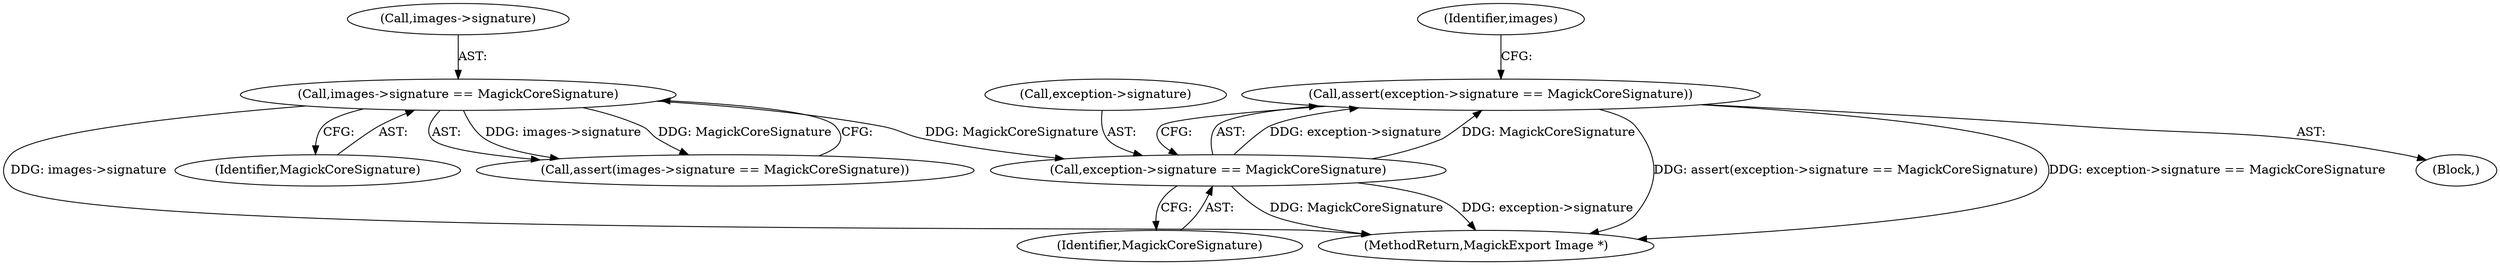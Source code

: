 digraph "0_ImageMagick_d5089971bd792311aaab5cb73460326d7ef7f32d@API" {
"1000159" [label="(Call,assert(exception->signature == MagickCoreSignature))"];
"1000160" [label="(Call,exception->signature == MagickCoreSignature)"];
"1000133" [label="(Call,images->signature == MagickCoreSignature)"];
"1000133" [label="(Call,images->signature == MagickCoreSignature)"];
"1000164" [label="(Identifier,MagickCoreSignature)"];
"1000951" [label="(MethodReturn,MagickExport Image *)"];
"1000168" [label="(Identifier,images)"];
"1000159" [label="(Call,assert(exception->signature == MagickCoreSignature))"];
"1000137" [label="(Identifier,MagickCoreSignature)"];
"1000160" [label="(Call,exception->signature == MagickCoreSignature)"];
"1000161" [label="(Call,exception->signature)"];
"1000134" [label="(Call,images->signature)"];
"1000132" [label="(Call,assert(images->signature == MagickCoreSignature))"];
"1000105" [label="(Block,)"];
"1000159" -> "1000105"  [label="AST: "];
"1000159" -> "1000160"  [label="CFG: "];
"1000160" -> "1000159"  [label="AST: "];
"1000168" -> "1000159"  [label="CFG: "];
"1000159" -> "1000951"  [label="DDG: assert(exception->signature == MagickCoreSignature)"];
"1000159" -> "1000951"  [label="DDG: exception->signature == MagickCoreSignature"];
"1000160" -> "1000159"  [label="DDG: exception->signature"];
"1000160" -> "1000159"  [label="DDG: MagickCoreSignature"];
"1000160" -> "1000164"  [label="CFG: "];
"1000161" -> "1000160"  [label="AST: "];
"1000164" -> "1000160"  [label="AST: "];
"1000160" -> "1000951"  [label="DDG: MagickCoreSignature"];
"1000160" -> "1000951"  [label="DDG: exception->signature"];
"1000133" -> "1000160"  [label="DDG: MagickCoreSignature"];
"1000133" -> "1000132"  [label="AST: "];
"1000133" -> "1000137"  [label="CFG: "];
"1000134" -> "1000133"  [label="AST: "];
"1000137" -> "1000133"  [label="AST: "];
"1000132" -> "1000133"  [label="CFG: "];
"1000133" -> "1000951"  [label="DDG: images->signature"];
"1000133" -> "1000132"  [label="DDG: images->signature"];
"1000133" -> "1000132"  [label="DDG: MagickCoreSignature"];
}

